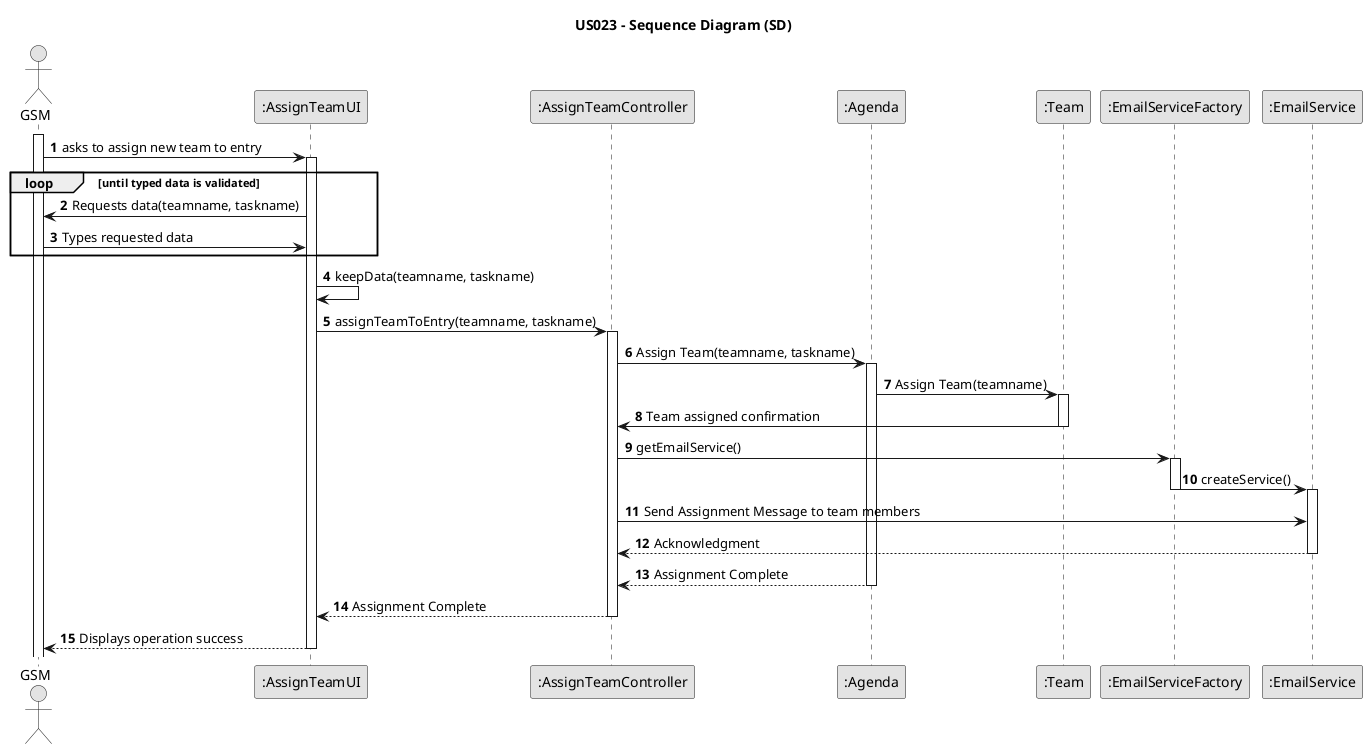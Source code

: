 @startuml
skinparam monochrome true
skinparam packageStyle rectangle
skinparam shadowing false

title US023 - Sequence Diagram (SD)

autonumber

actor "GSM" as GSM
participant ":AssignTeamUI" as UI
participant ":AssignTeamController" as CTRL
participant ":Agenda" as Agenda
participant ":Team" as Team
participant ":EmailServiceFactory" as EmailServiceFactory
participant ":EmailService" as EmailService

activate GSM

    GSM -> UI: asks to assign new team to entry
    activate UI

    loop until typed data is validated
    UI -> GSM: Requests data(teamname, taskname)
    GSM -> UI: Types requested data
    end loop

    UI -> UI: keepData(teamname, taskname)

    UI -> CTRL: assignTeamToEntry(teamname, taskname)
    activate CTRL

    CTRL -> Agenda: Assign Team(teamname, taskname)
    activate Agenda
    Agenda -> Team: Assign Team(teamname)
    activate Team
    Team -> CTRL: Team assigned confirmation
    deactivate Team

    CTRL -> EmailServiceFactory: getEmailService()
    activate EmailServiceFactory
    EmailServiceFactory -> EmailService: createService()
    deactivate EmailServiceFactory
    activate EmailService
    CTRL -> EmailService: Send Assignment Message to team members
    EmailService --> CTRL: Acknowledgment
    deactivate EmailService

    Agenda --> CTRL: Assignment Complete
    deactivate Agenda

    CTRL --> UI: Assignment Complete
    deactivate CTRL

    UI --> GSM: Displays operation success
    deactivate UI

@enduml
